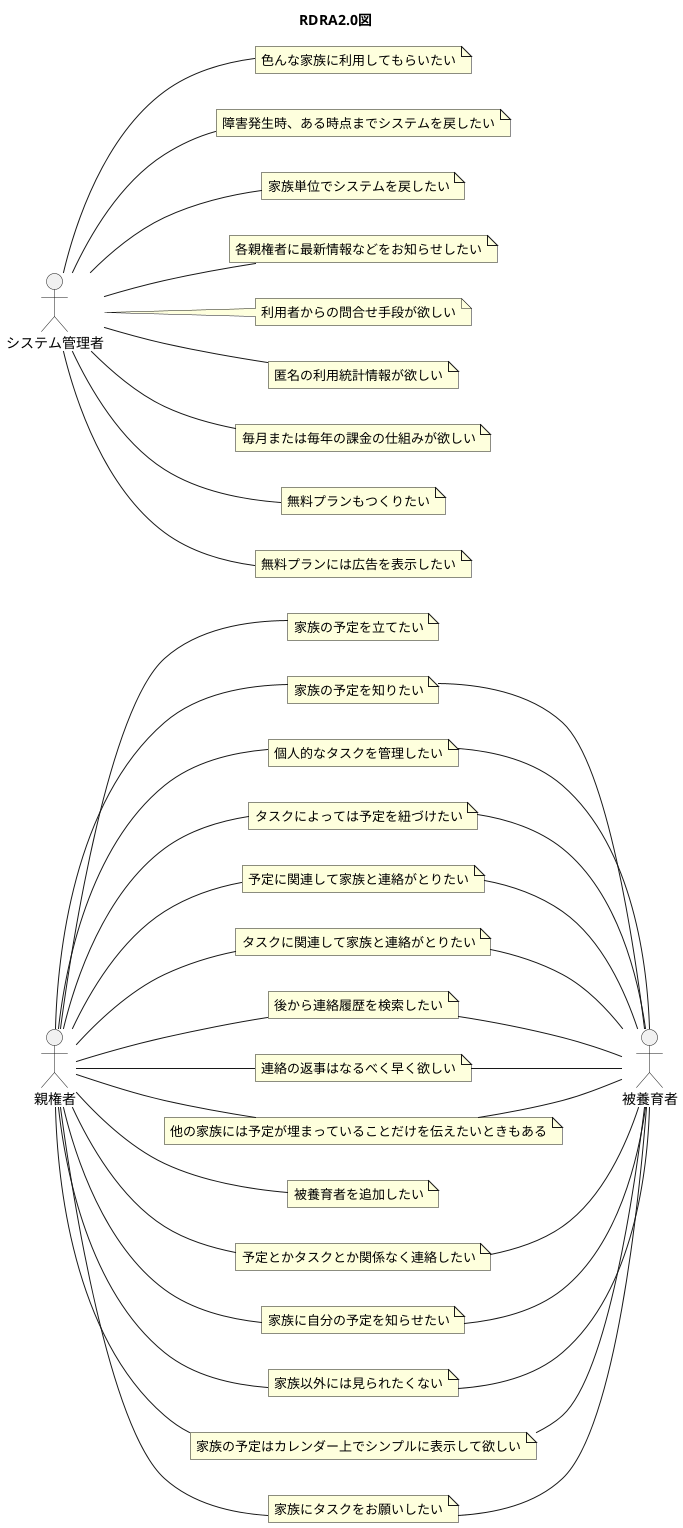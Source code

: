 @startuml diagram

title RDRA2.0図
left to right direction

actor 親権者
note "家族の予定を立てたい" as yk1_1
note "家族の予定を知りたい" as yk1_2
note "個人的なタスクを管理したい" as yk1_3
note "タスクによっては予定を紐づけたい" as yk1_4
note "予定に関連して家族と連絡がとりたい" as yk1_5
note "タスクに関連して家族と連絡がとりたい" as yk1_6
note "後から連絡履歴を検索したい" as yk1_7
note "連絡の返事はなるべく早く欲しい" as yk1_8
note "他の家族には予定が埋まっていることだけを伝えたいときもある" as yk1_9
note "被養育者を追加したい" as yk1_10
note "予定とかタスクとか関係なく連絡したい" as yk1_11
note "家族に自分の予定を知らせたい" as yk1_12
note "家族以外には見られたくない" as yk1_13
note "家族の予定はカレンダー上でシンプルに表示して欲しい" as yk1_14
note "家族にタスクをお願いしたい" as yk1_15

actor 被養育者

actor システム管理者
note "色んな家族に利用してもらいたい" as kanri_1
note "障害発生時、ある時点までシステムを戻したい" as kanri_2
note "家族単位でシステムを戻したい" as kanri_3
note "各親権者に最新情報などをお知らせしたい" as kanri_4
note "利用者からの問合せ手段が欲しい" as kanri_5
note "匿名の利用統計情報が欲しい" as kanri_6
note "毎月または毎年の課金の仕組みが欲しい" as kanri_7
note "無料プランもつくりたい" as kanri_8
note "無料プランには広告を表示したい" as kanri_9

親権者 -- yk1_1
親権者 -- yk1_2
親権者 -- yk1_3
親権者 -- yk1_4
親権者 -- yk1_5
親権者 -- yk1_6
親権者 -- yk1_7
親権者 -- yk1_8
親権者 -- yk1_9
親権者 -- yk1_10
親権者 -- yk1_11
親権者 -- yk1_12
親権者 -- yk1_13
親権者 -- yk1_14
親権者 -- yk1_15

yk1_2 -- 被養育者
yk1_3 -- 被養育者
yk1_4 -- 被養育者
yk1_5 -- 被養育者
yk1_6 -- 被養育者
yk1_7 -- 被養育者
yk1_8 -- 被養育者
yk1_9 -- 被養育者
yk1_11 -- 被養育者
yk1_12 -- 被養育者
yk1_13 -- 被養育者
yk1_14 -- 被養育者
yk1_15 -- 被養育者

システム管理者 -- kanri_1
システム管理者 -- kanri_2
システム管理者 -- kanri_3
システム管理者 -- kanri_4
システム管理者 -- kanri_5
システム管理者 -- kanri_6
システム管理者 -- kanri_7
システム管理者 -- kanri_8
システム管理者 -- kanri_9

@enduml